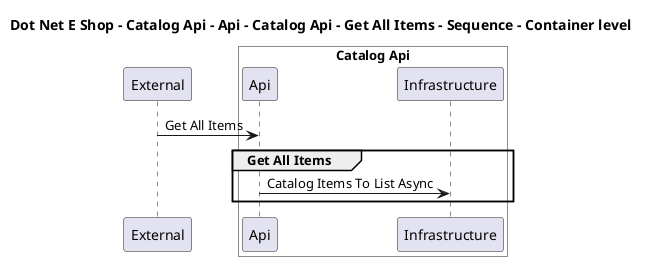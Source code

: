 @startuml

title Dot Net E Shop - Catalog Api - Api - Catalog Api - Get All Items - Sequence - Container level

participant "External" as C4InterFlow.SoftwareSystems.ExternalSystem

box "Catalog Api" #White
    participant "Api" as DotNetEShop.SoftwareSystems.CatalogApi.Containers.Api
    participant "Infrastructure" as DotNetEShop.SoftwareSystems.CatalogApi.Containers.Infrastructure
end box


C4InterFlow.SoftwareSystems.ExternalSystem -> DotNetEShop.SoftwareSystems.CatalogApi.Containers.Api : Get All Items
group Get All Items
DotNetEShop.SoftwareSystems.CatalogApi.Containers.Api -> DotNetEShop.SoftwareSystems.CatalogApi.Containers.Infrastructure : Catalog Items To List Async
end


@enduml
